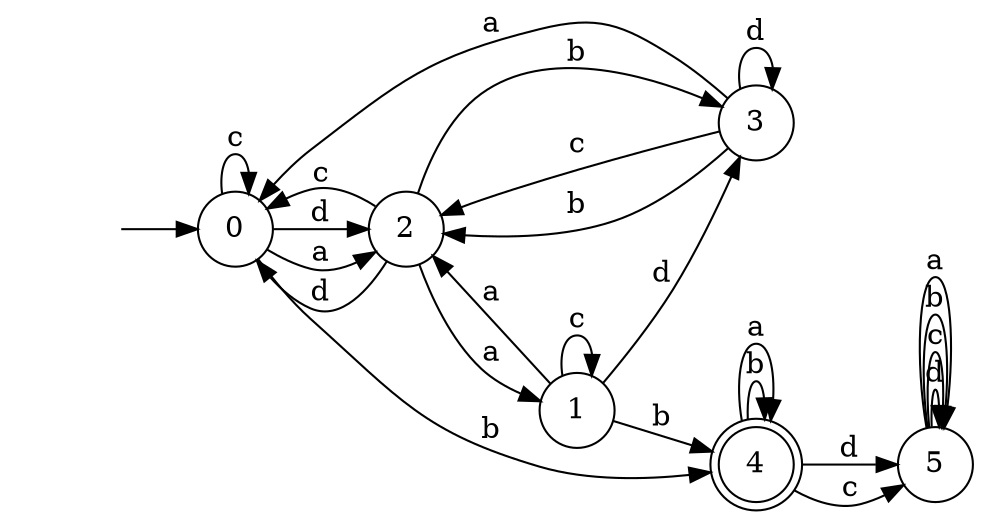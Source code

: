 digraph {
  rankdir=LR;
  0 [label="0", shape = circle];
  0 -> 2 [label="d"];
  0 -> 0 [label="c"];
  0 -> 4 [label="b"];
  0 -> 2 [label="a"];
  1 [label="1", shape = circle];
  1 -> 3 [label="d"];
  1 -> 1 [label="c"];
  1 -> 4 [label="b"];
  1 -> 2 [label="a"];
  2 [label="2", shape = circle];
  2 -> 0 [label="d"];
  2 -> 0 [label="c"];
  2 -> 3 [label="b"];
  2 -> 1 [label="a"];
  3 [label="3", shape = circle];
  3 -> 3 [label="d"];
  3 -> 2 [label="c"];
  3 -> 2 [label="b"];
  3 -> 0 [label="a"];
  4 [label="4", shape = doublecircle];
  4 -> 5 [label="d"];
  4 -> 5 [label="c"];
  4 -> 4 [label="b"];
  4 -> 4 [label="a"];
  5 [label="5", shape = circle];
  5 -> 5 [label="d"];
  5 -> 5 [label="c"];
  5 -> 5 [label="b"];
  5 -> 5 [label="a"];
  6 [label="", shape = plaintext];
  6 -> 0 [label=""];
}

